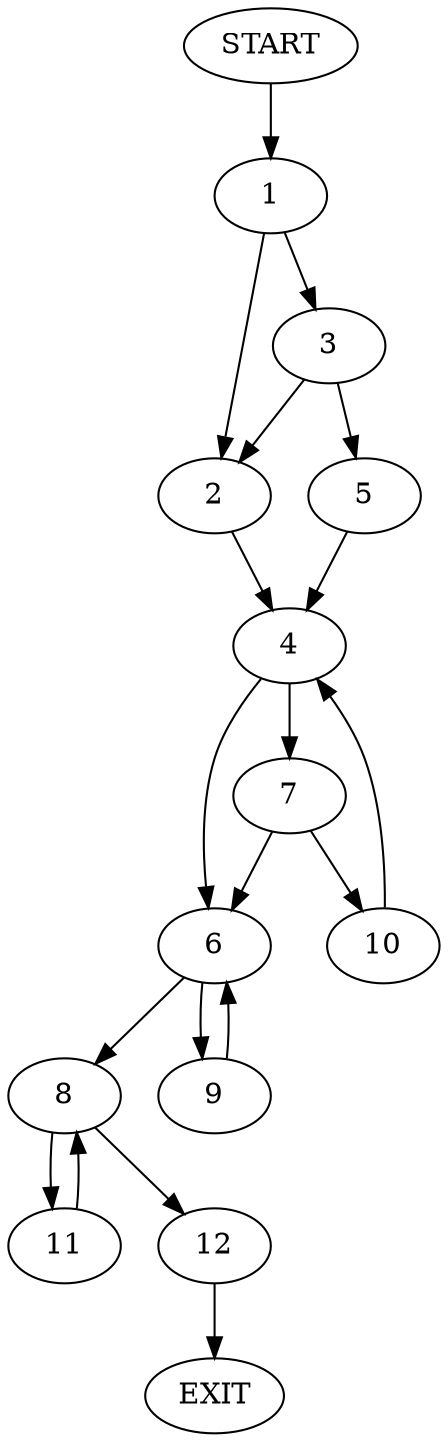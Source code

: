digraph {
0 [label="START"]
13 [label="EXIT"]
0 -> 1
1 -> 2
1 -> 3
2 -> 4
3 -> 2
3 -> 5
5 -> 4
4 -> 6
4 -> 7
6 -> 8
6 -> 9
7 -> 6
7 -> 10
10 -> 4
8 -> 11
8 -> 12
9 -> 6
12 -> 13
11 -> 8
}
